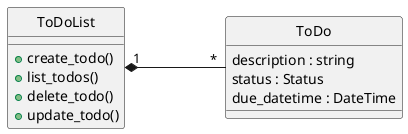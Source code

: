 @startuml todo-mvc-flask-restplus-class

skinparam nodesep 100

class ToDo {
    description : string
    status : Status
    due_datetime : DateTime
}

class ToDoList{
    + create_todo()
    + list_todos()
    + delete_todo()
    + update_todo()
}

ToDoList "1" *-right "*" ToDo

hide ToDo circle
hide ToDoList circle

@enduml